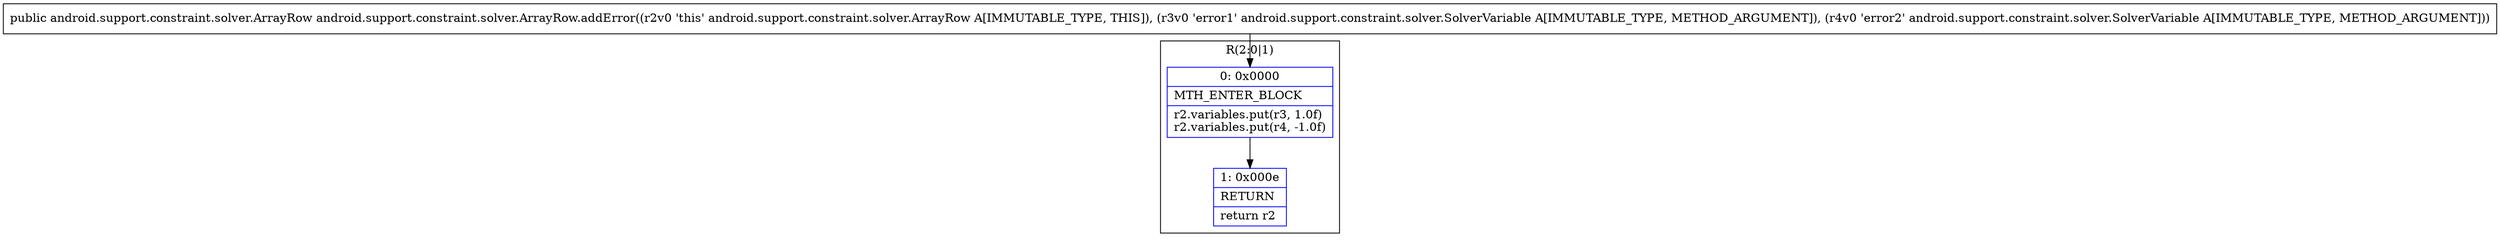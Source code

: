 digraph "CFG forandroid.support.constraint.solver.ArrayRow.addError(Landroid\/support\/constraint\/solver\/SolverVariable;Landroid\/support\/constraint\/solver\/SolverVariable;)Landroid\/support\/constraint\/solver\/ArrayRow;" {
subgraph cluster_Region_1330917821 {
label = "R(2:0|1)";
node [shape=record,color=blue];
Node_0 [shape=record,label="{0\:\ 0x0000|MTH_ENTER_BLOCK\l|r2.variables.put(r3, 1.0f)\lr2.variables.put(r4, \-1.0f)\l}"];
Node_1 [shape=record,label="{1\:\ 0x000e|RETURN\l|return r2\l}"];
}
MethodNode[shape=record,label="{public android.support.constraint.solver.ArrayRow android.support.constraint.solver.ArrayRow.addError((r2v0 'this' android.support.constraint.solver.ArrayRow A[IMMUTABLE_TYPE, THIS]), (r3v0 'error1' android.support.constraint.solver.SolverVariable A[IMMUTABLE_TYPE, METHOD_ARGUMENT]), (r4v0 'error2' android.support.constraint.solver.SolverVariable A[IMMUTABLE_TYPE, METHOD_ARGUMENT])) }"];
MethodNode -> Node_0;
Node_0 -> Node_1;
}

